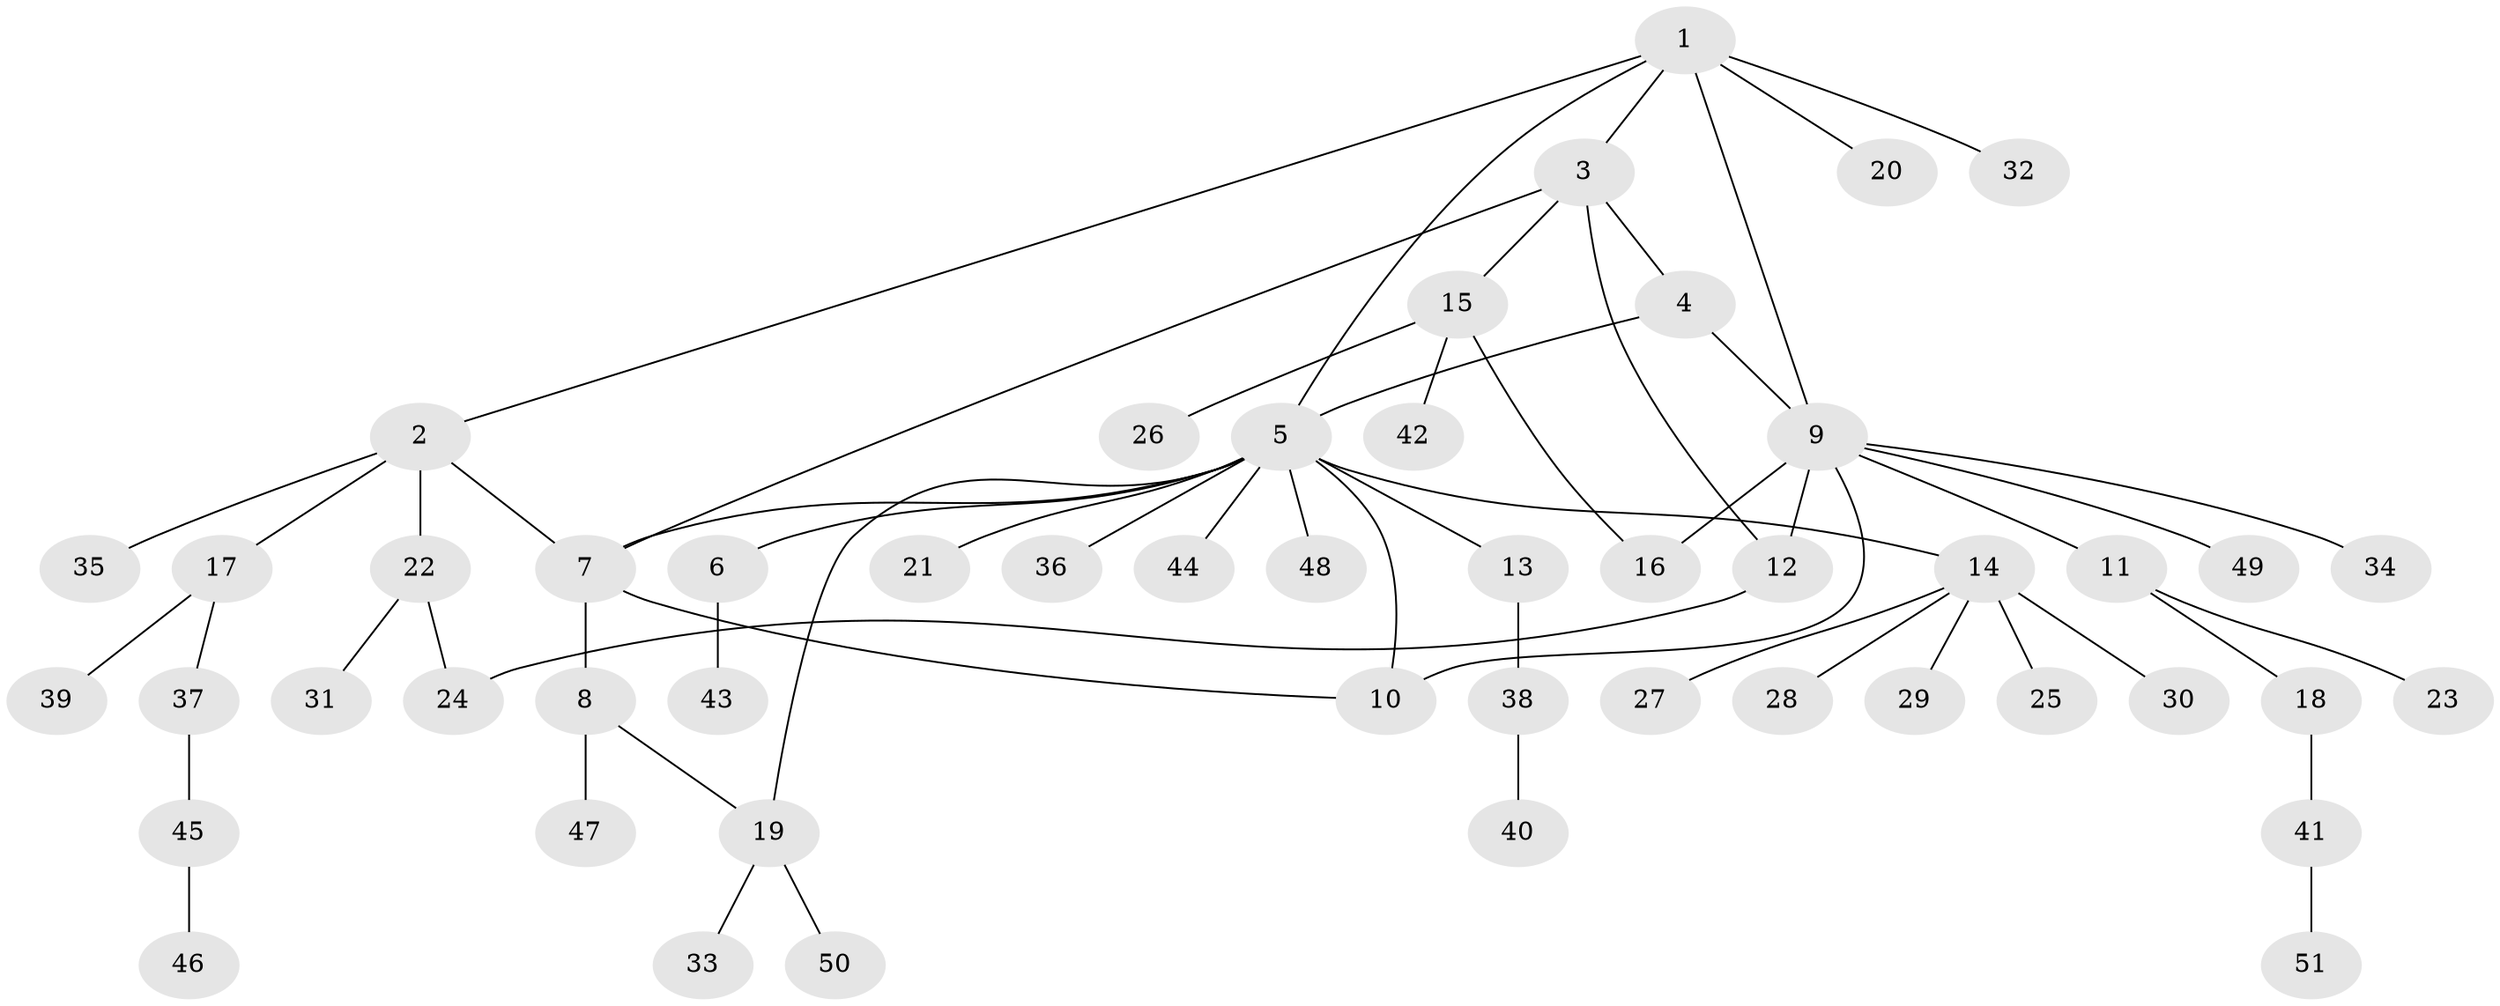 // Generated by graph-tools (version 1.1) at 2025/16/03/09/25 04:16:03]
// undirected, 51 vertices, 60 edges
graph export_dot {
graph [start="1"]
  node [color=gray90,style=filled];
  1;
  2;
  3;
  4;
  5;
  6;
  7;
  8;
  9;
  10;
  11;
  12;
  13;
  14;
  15;
  16;
  17;
  18;
  19;
  20;
  21;
  22;
  23;
  24;
  25;
  26;
  27;
  28;
  29;
  30;
  31;
  32;
  33;
  34;
  35;
  36;
  37;
  38;
  39;
  40;
  41;
  42;
  43;
  44;
  45;
  46;
  47;
  48;
  49;
  50;
  51;
  1 -- 2;
  1 -- 3;
  1 -- 5;
  1 -- 9;
  1 -- 20;
  1 -- 32;
  2 -- 7;
  2 -- 17;
  2 -- 22;
  2 -- 35;
  3 -- 4;
  3 -- 7;
  3 -- 12;
  3 -- 15;
  4 -- 5;
  4 -- 9;
  5 -- 6;
  5 -- 7;
  5 -- 10;
  5 -- 13;
  5 -- 14;
  5 -- 19;
  5 -- 21;
  5 -- 36;
  5 -- 44;
  5 -- 48;
  6 -- 43;
  7 -- 8;
  7 -- 10;
  8 -- 19;
  8 -- 47;
  9 -- 10;
  9 -- 11;
  9 -- 12;
  9 -- 16;
  9 -- 34;
  9 -- 49;
  11 -- 18;
  11 -- 23;
  12 -- 24;
  13 -- 38;
  14 -- 25;
  14 -- 27;
  14 -- 28;
  14 -- 29;
  14 -- 30;
  15 -- 16;
  15 -- 26;
  15 -- 42;
  17 -- 37;
  17 -- 39;
  18 -- 41;
  19 -- 33;
  19 -- 50;
  22 -- 24;
  22 -- 31;
  37 -- 45;
  38 -- 40;
  41 -- 51;
  45 -- 46;
}
